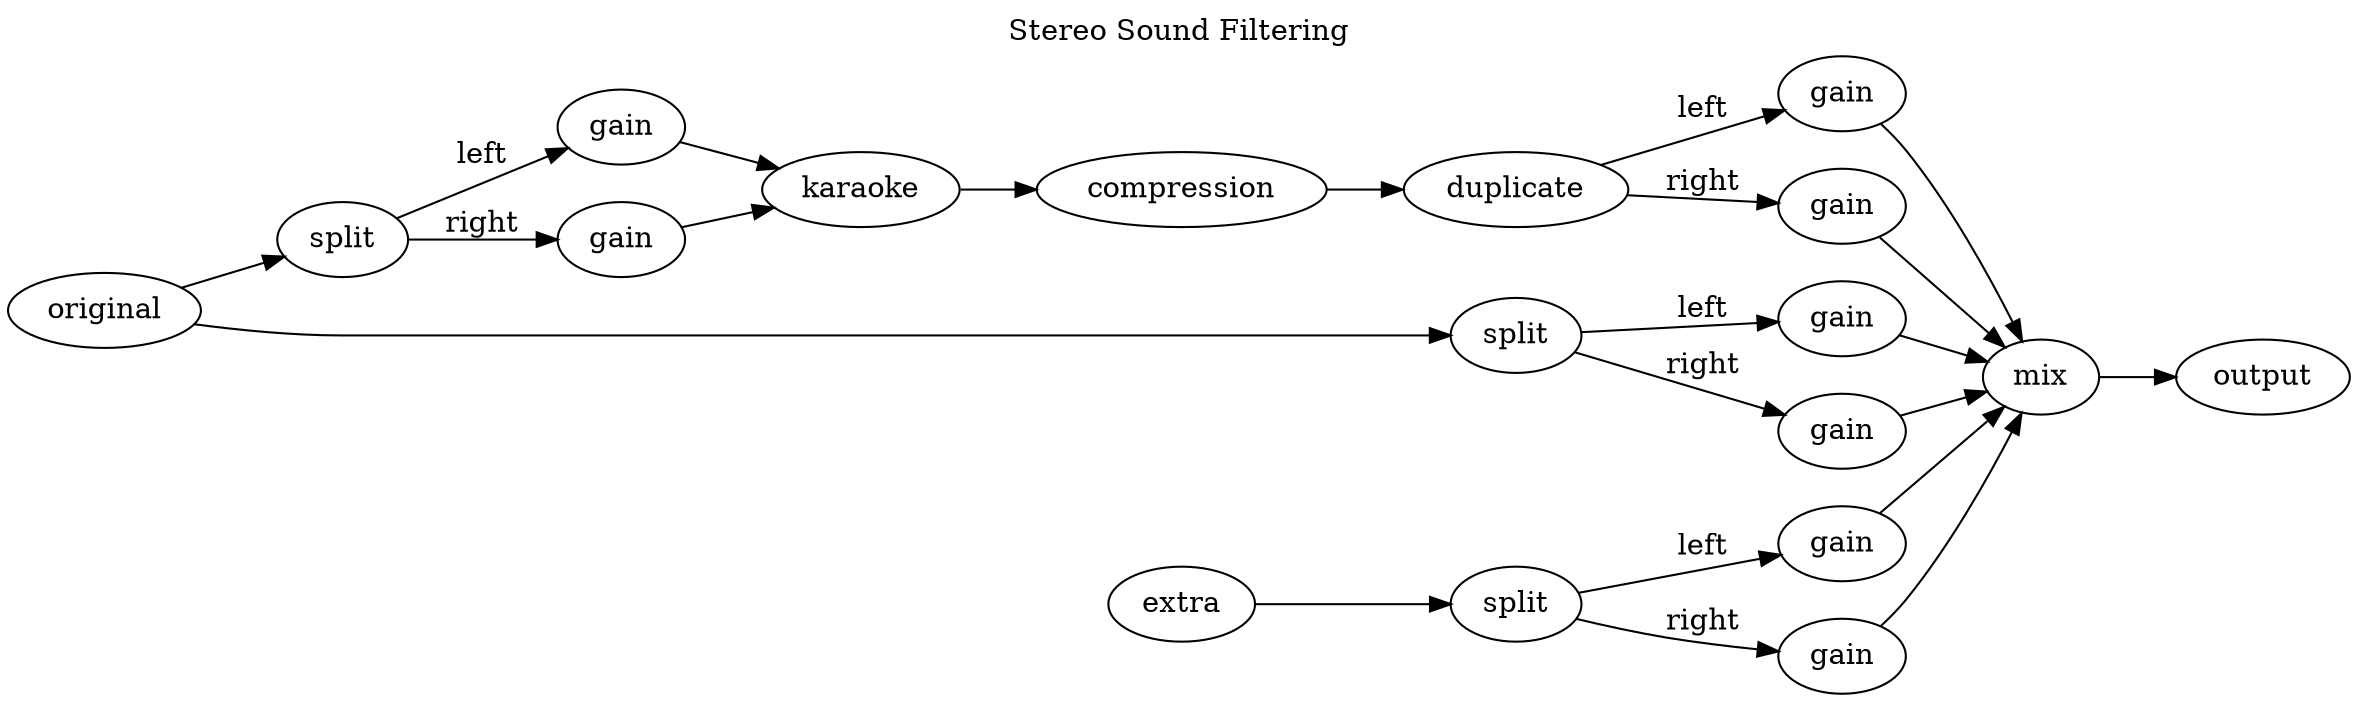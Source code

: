 digraph {
  label = "Stereo Sound Filtering"
  labelloc = "t"
  rankdir = "LR"

  original -> split;

  gain0 [label="gain"];
  gain1 [label="gain"];

  split -> gain0 [label="left"];
  split -> gain1 [label="right"];

  gain0 -> karaoke;
  gain1 -> karaoke;

  karaoke -> compression;

  gain2 [label="gain"];
  gain3 [label="gain"];

  compression -> duplicate;
  duplicate -> gain2 [label="left"];
  duplicate -> gain3 [label="right"];

  gain2 -> mix;
  gain3 -> mix;

  split2 [label="split"];
  original -> split2;

  gain4 [label="gain"];
  gain5 [label="gain"];

  split2 -> gain4 [label="left"];
  split2 -> gain5 [label="right"];

  gain4 -> mix;
  gain5 -> mix;

  split3 [label="split"];
  extra -> split3;

  gain6 [label="gain"];
  gain7 [label="gain"];

  split3 -> gain6 [label="left"];
  split3 -> gain7 [label="right"];

  gain6 -> mix;
  gain7 -> mix;

  mix -> output;
}

